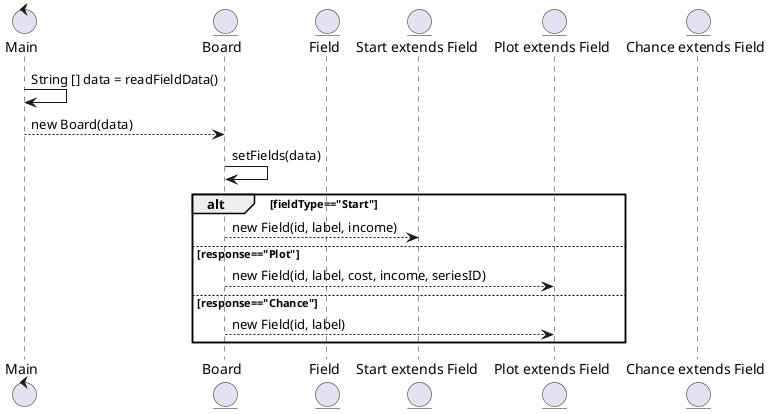 @startuml
control       Main       as Main

entity        Board       as Board
entity        Field       as Field
entity        "Start extends Field"      as Start
entity        "Plot extends Field"     as Plot
entity        "Chance extends Field"     as Chance

Main -> Main : String [] data = readFieldData()
Main --> Board : new Board(data)
Board -> Board  : setFields(data)
alt fieldType=="Start"
Board --> Start: new Field(id, label, income)
else response=="Plot"
Board --> Plot: new Field(id, label, cost, income, seriesID)
else response=="Chance"
Board --> Plot: new Field(id, label)

end

@enduml